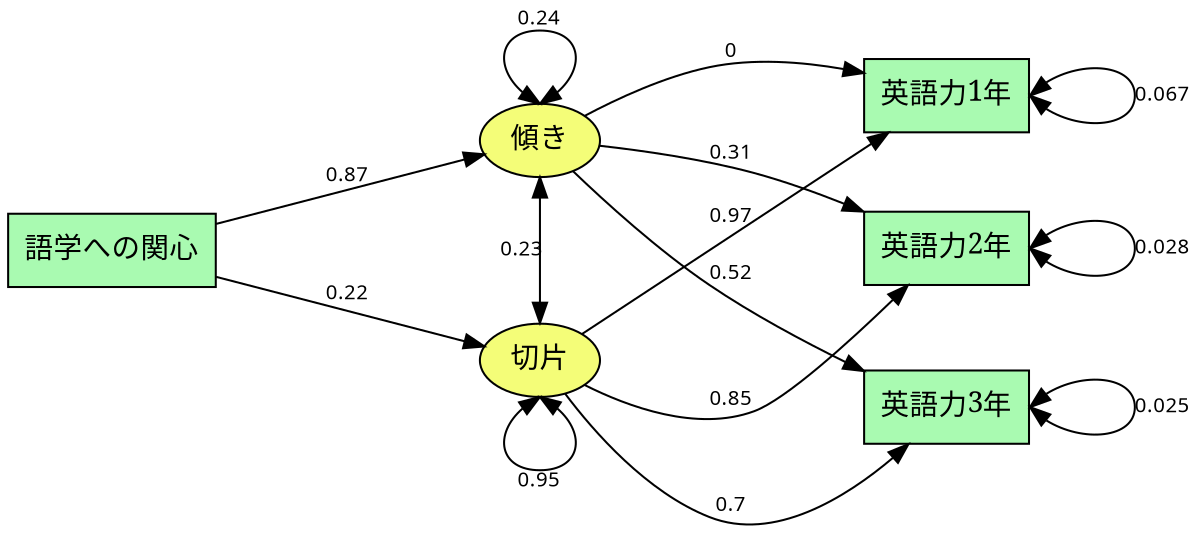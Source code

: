 digraph  fit  {
rankdir=LR;
size="8,8";
edge [fontname="sans" fontsize=10];
center=1;
node [shape =ellipse, style = filled,fillcolor = "#f4fd78"];傾き 切片;
node [fontname="serif" fontsize=14 shape=box, style = filled,fillcolor = "#a9fab1"];
#
graph [ranksep = 1.5, nodesep = 0.5 ordering=out];
{rank=min 語学への関心} 
{rank=same 傾き 切片} 
{rank=max 英語力1年 英語力2年 英語力3年} 
#
傾き->英語力1年[label=0];
傾き->英語力2年[label=0.31];
傾き->英語力3年[label=0.52];
切片->英語力1年[label=0.97];
切片->英語力2年[label=0.85];
切片->英語力3年[label=0.7];
傾き->語学への関心[label=0.87dir=back];
切片->語学への関心[label=0.22dir=back];
傾き->切片[label=0.23dir=both];
英語力1年->英語力1年[label=0.067dir=both , headport=e, tailport=e];
英語力2年->英語力2年[label=0.028dir=both, headport=e, tailport=e];
英語力3年->英語力3年[label=0.025dir=both, headport=e, tailport=e];
傾き->傾き[label=0.24dir=both , headport=n, tailport=n];
切片->切片[label=0.95dir=both, headport=s, tailport=s];
#語学への関心->語学への関心[label=1dir=both];
}

